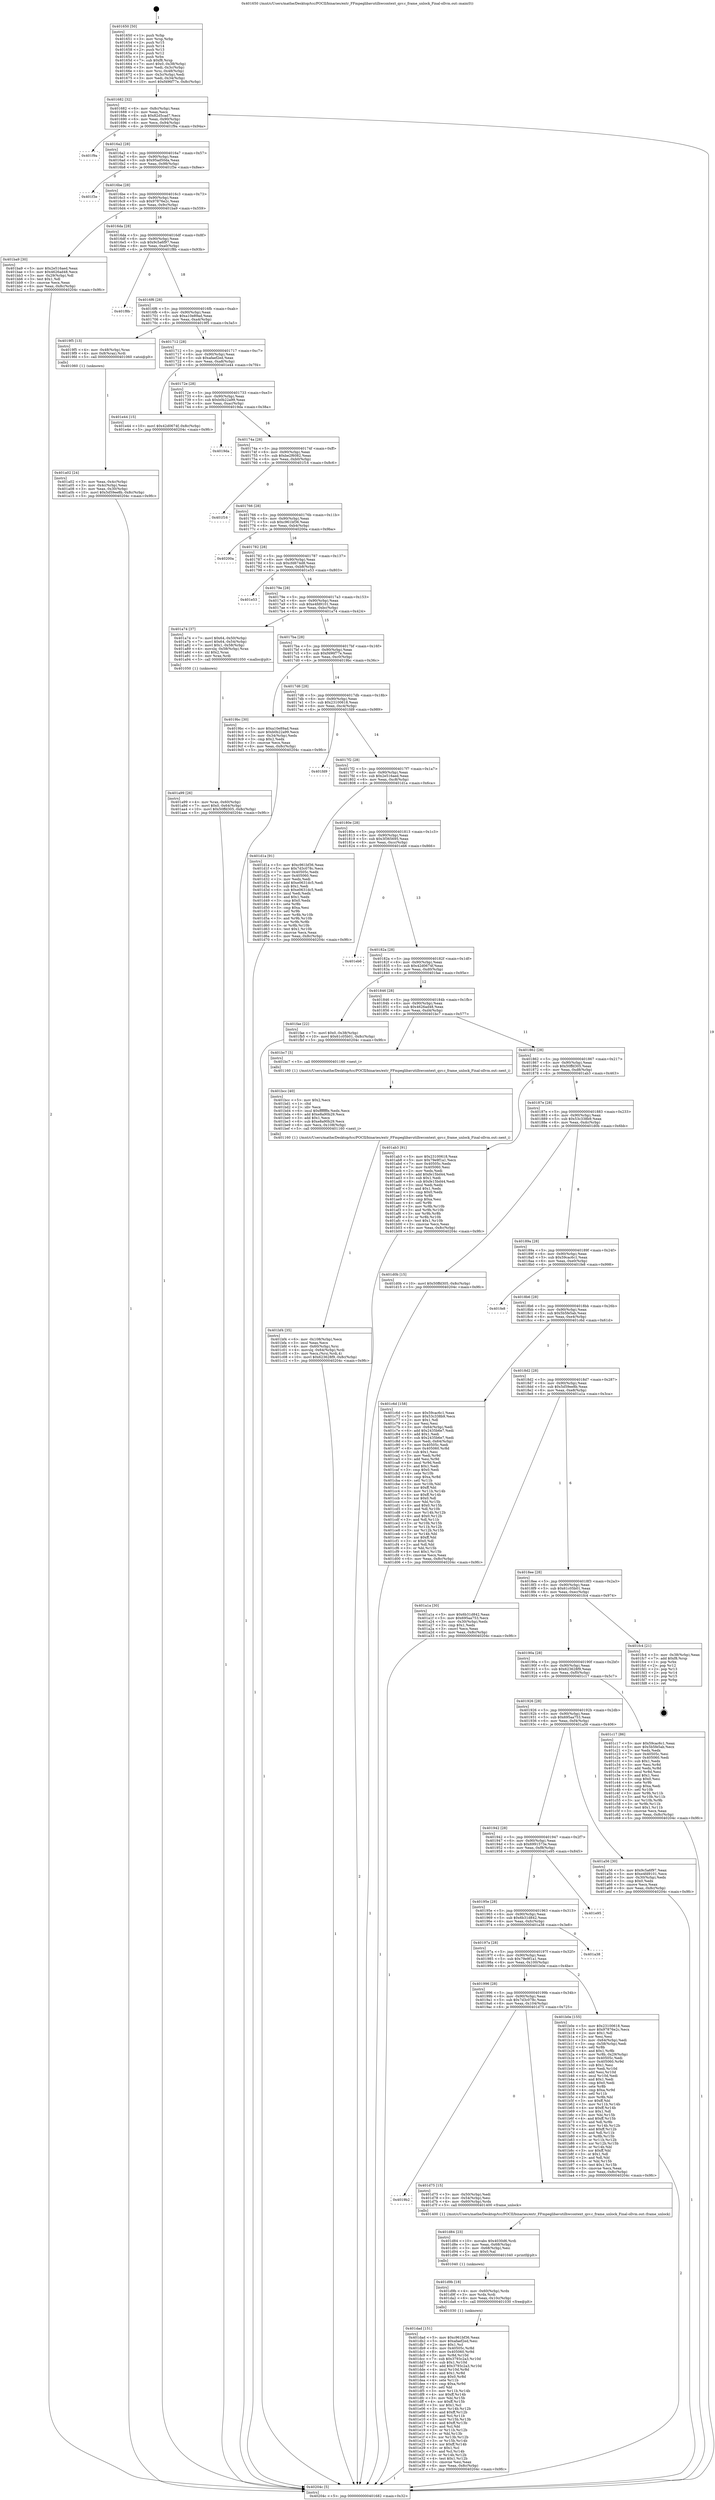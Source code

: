 digraph "0x401650" {
  label = "0x401650 (/mnt/c/Users/mathe/Desktop/tcc/POCII/binaries/extr_FFmpeglibavutilhwcontext_qsv.c_frame_unlock_Final-ollvm.out::main(0))"
  labelloc = "t"
  node[shape=record]

  Entry [label="",width=0.3,height=0.3,shape=circle,fillcolor=black,style=filled]
  "0x401682" [label="{
     0x401682 [32]\l
     | [instrs]\l
     &nbsp;&nbsp;0x401682 \<+6\>: mov -0x8c(%rbp),%eax\l
     &nbsp;&nbsp;0x401688 \<+2\>: mov %eax,%ecx\l
     &nbsp;&nbsp;0x40168a \<+6\>: sub $0x82d5cad7,%ecx\l
     &nbsp;&nbsp;0x401690 \<+6\>: mov %eax,-0x90(%rbp)\l
     &nbsp;&nbsp;0x401696 \<+6\>: mov %ecx,-0x94(%rbp)\l
     &nbsp;&nbsp;0x40169c \<+6\>: je 0000000000401f9a \<main+0x94a\>\l
  }"]
  "0x401f9a" [label="{
     0x401f9a\l
  }", style=dashed]
  "0x4016a2" [label="{
     0x4016a2 [28]\l
     | [instrs]\l
     &nbsp;&nbsp;0x4016a2 \<+5\>: jmp 00000000004016a7 \<main+0x57\>\l
     &nbsp;&nbsp;0x4016a7 \<+6\>: mov -0x90(%rbp),%eax\l
     &nbsp;&nbsp;0x4016ad \<+5\>: sub $0x95ad50da,%eax\l
     &nbsp;&nbsp;0x4016b2 \<+6\>: mov %eax,-0x98(%rbp)\l
     &nbsp;&nbsp;0x4016b8 \<+6\>: je 0000000000401f3e \<main+0x8ee\>\l
  }"]
  Exit [label="",width=0.3,height=0.3,shape=circle,fillcolor=black,style=filled,peripheries=2]
  "0x401f3e" [label="{
     0x401f3e\l
  }", style=dashed]
  "0x4016be" [label="{
     0x4016be [28]\l
     | [instrs]\l
     &nbsp;&nbsp;0x4016be \<+5\>: jmp 00000000004016c3 \<main+0x73\>\l
     &nbsp;&nbsp;0x4016c3 \<+6\>: mov -0x90(%rbp),%eax\l
     &nbsp;&nbsp;0x4016c9 \<+5\>: sub $0x97876e2c,%eax\l
     &nbsp;&nbsp;0x4016ce \<+6\>: mov %eax,-0x9c(%rbp)\l
     &nbsp;&nbsp;0x4016d4 \<+6\>: je 0000000000401ba9 \<main+0x559\>\l
  }"]
  "0x401dad" [label="{
     0x401dad [151]\l
     | [instrs]\l
     &nbsp;&nbsp;0x401dad \<+5\>: mov $0xc961bf36,%eax\l
     &nbsp;&nbsp;0x401db2 \<+5\>: mov $0xafaef2ed,%esi\l
     &nbsp;&nbsp;0x401db7 \<+2\>: mov $0x1,%cl\l
     &nbsp;&nbsp;0x401db9 \<+8\>: mov 0x40505c,%r8d\l
     &nbsp;&nbsp;0x401dc1 \<+8\>: mov 0x405060,%r9d\l
     &nbsp;&nbsp;0x401dc9 \<+3\>: mov %r8d,%r10d\l
     &nbsp;&nbsp;0x401dcc \<+7\>: sub $0x3793c2a3,%r10d\l
     &nbsp;&nbsp;0x401dd3 \<+4\>: sub $0x1,%r10d\l
     &nbsp;&nbsp;0x401dd7 \<+7\>: add $0x3793c2a3,%r10d\l
     &nbsp;&nbsp;0x401dde \<+4\>: imul %r10d,%r8d\l
     &nbsp;&nbsp;0x401de2 \<+4\>: and $0x1,%r8d\l
     &nbsp;&nbsp;0x401de6 \<+4\>: cmp $0x0,%r8d\l
     &nbsp;&nbsp;0x401dea \<+4\>: sete %r11b\l
     &nbsp;&nbsp;0x401dee \<+4\>: cmp $0xa,%r9d\l
     &nbsp;&nbsp;0x401df2 \<+3\>: setl %bl\l
     &nbsp;&nbsp;0x401df5 \<+3\>: mov %r11b,%r14b\l
     &nbsp;&nbsp;0x401df8 \<+4\>: xor $0xff,%r14b\l
     &nbsp;&nbsp;0x401dfc \<+3\>: mov %bl,%r15b\l
     &nbsp;&nbsp;0x401dff \<+4\>: xor $0xff,%r15b\l
     &nbsp;&nbsp;0x401e03 \<+3\>: xor $0x1,%cl\l
     &nbsp;&nbsp;0x401e06 \<+3\>: mov %r14b,%r12b\l
     &nbsp;&nbsp;0x401e09 \<+4\>: and $0xff,%r12b\l
     &nbsp;&nbsp;0x401e0d \<+3\>: and %cl,%r11b\l
     &nbsp;&nbsp;0x401e10 \<+3\>: mov %r15b,%r13b\l
     &nbsp;&nbsp;0x401e13 \<+4\>: and $0xff,%r13b\l
     &nbsp;&nbsp;0x401e17 \<+2\>: and %cl,%bl\l
     &nbsp;&nbsp;0x401e19 \<+3\>: or %r11b,%r12b\l
     &nbsp;&nbsp;0x401e1c \<+3\>: or %bl,%r13b\l
     &nbsp;&nbsp;0x401e1f \<+3\>: xor %r13b,%r12b\l
     &nbsp;&nbsp;0x401e22 \<+3\>: or %r15b,%r14b\l
     &nbsp;&nbsp;0x401e25 \<+4\>: xor $0xff,%r14b\l
     &nbsp;&nbsp;0x401e29 \<+3\>: or $0x1,%cl\l
     &nbsp;&nbsp;0x401e2c \<+3\>: and %cl,%r14b\l
     &nbsp;&nbsp;0x401e2f \<+3\>: or %r14b,%r12b\l
     &nbsp;&nbsp;0x401e32 \<+4\>: test $0x1,%r12b\l
     &nbsp;&nbsp;0x401e36 \<+3\>: cmovne %esi,%eax\l
     &nbsp;&nbsp;0x401e39 \<+6\>: mov %eax,-0x8c(%rbp)\l
     &nbsp;&nbsp;0x401e3f \<+5\>: jmp 000000000040204c \<main+0x9fc\>\l
  }"]
  "0x401ba9" [label="{
     0x401ba9 [30]\l
     | [instrs]\l
     &nbsp;&nbsp;0x401ba9 \<+5\>: mov $0x2e516aed,%eax\l
     &nbsp;&nbsp;0x401bae \<+5\>: mov $0x4626ad48,%ecx\l
     &nbsp;&nbsp;0x401bb3 \<+3\>: mov -0x29(%rbp),%dl\l
     &nbsp;&nbsp;0x401bb6 \<+3\>: test $0x1,%dl\l
     &nbsp;&nbsp;0x401bb9 \<+3\>: cmovne %ecx,%eax\l
     &nbsp;&nbsp;0x401bbc \<+6\>: mov %eax,-0x8c(%rbp)\l
     &nbsp;&nbsp;0x401bc2 \<+5\>: jmp 000000000040204c \<main+0x9fc\>\l
  }"]
  "0x4016da" [label="{
     0x4016da [28]\l
     | [instrs]\l
     &nbsp;&nbsp;0x4016da \<+5\>: jmp 00000000004016df \<main+0x8f\>\l
     &nbsp;&nbsp;0x4016df \<+6\>: mov -0x90(%rbp),%eax\l
     &nbsp;&nbsp;0x4016e5 \<+5\>: sub $0x9c5a6f97,%eax\l
     &nbsp;&nbsp;0x4016ea \<+6\>: mov %eax,-0xa0(%rbp)\l
     &nbsp;&nbsp;0x4016f0 \<+6\>: je 0000000000401f8b \<main+0x93b\>\l
  }"]
  "0x401d9b" [label="{
     0x401d9b [18]\l
     | [instrs]\l
     &nbsp;&nbsp;0x401d9b \<+4\>: mov -0x60(%rbp),%rdx\l
     &nbsp;&nbsp;0x401d9f \<+3\>: mov %rdx,%rdi\l
     &nbsp;&nbsp;0x401da2 \<+6\>: mov %eax,-0x10c(%rbp)\l
     &nbsp;&nbsp;0x401da8 \<+5\>: call 0000000000401030 \<free@plt\>\l
     | [calls]\l
     &nbsp;&nbsp;0x401030 \{1\} (unknown)\l
  }"]
  "0x401f8b" [label="{
     0x401f8b\l
  }", style=dashed]
  "0x4016f6" [label="{
     0x4016f6 [28]\l
     | [instrs]\l
     &nbsp;&nbsp;0x4016f6 \<+5\>: jmp 00000000004016fb \<main+0xab\>\l
     &nbsp;&nbsp;0x4016fb \<+6\>: mov -0x90(%rbp),%eax\l
     &nbsp;&nbsp;0x401701 \<+5\>: sub $0xa10e89ad,%eax\l
     &nbsp;&nbsp;0x401706 \<+6\>: mov %eax,-0xa4(%rbp)\l
     &nbsp;&nbsp;0x40170c \<+6\>: je 00000000004019f5 \<main+0x3a5\>\l
  }"]
  "0x401d84" [label="{
     0x401d84 [23]\l
     | [instrs]\l
     &nbsp;&nbsp;0x401d84 \<+10\>: movabs $0x4030d6,%rdi\l
     &nbsp;&nbsp;0x401d8e \<+3\>: mov %eax,-0x68(%rbp)\l
     &nbsp;&nbsp;0x401d91 \<+3\>: mov -0x68(%rbp),%esi\l
     &nbsp;&nbsp;0x401d94 \<+2\>: mov $0x0,%al\l
     &nbsp;&nbsp;0x401d96 \<+5\>: call 0000000000401040 \<printf@plt\>\l
     | [calls]\l
     &nbsp;&nbsp;0x401040 \{1\} (unknown)\l
  }"]
  "0x4019f5" [label="{
     0x4019f5 [13]\l
     | [instrs]\l
     &nbsp;&nbsp;0x4019f5 \<+4\>: mov -0x48(%rbp),%rax\l
     &nbsp;&nbsp;0x4019f9 \<+4\>: mov 0x8(%rax),%rdi\l
     &nbsp;&nbsp;0x4019fd \<+5\>: call 0000000000401060 \<atoi@plt\>\l
     | [calls]\l
     &nbsp;&nbsp;0x401060 \{1\} (unknown)\l
  }"]
  "0x401712" [label="{
     0x401712 [28]\l
     | [instrs]\l
     &nbsp;&nbsp;0x401712 \<+5\>: jmp 0000000000401717 \<main+0xc7\>\l
     &nbsp;&nbsp;0x401717 \<+6\>: mov -0x90(%rbp),%eax\l
     &nbsp;&nbsp;0x40171d \<+5\>: sub $0xafaef2ed,%eax\l
     &nbsp;&nbsp;0x401722 \<+6\>: mov %eax,-0xa8(%rbp)\l
     &nbsp;&nbsp;0x401728 \<+6\>: je 0000000000401e44 \<main+0x7f4\>\l
  }"]
  "0x4019b2" [label="{
     0x4019b2\l
  }", style=dashed]
  "0x401e44" [label="{
     0x401e44 [15]\l
     | [instrs]\l
     &nbsp;&nbsp;0x401e44 \<+10\>: movl $0x42d0674f,-0x8c(%rbp)\l
     &nbsp;&nbsp;0x401e4e \<+5\>: jmp 000000000040204c \<main+0x9fc\>\l
  }"]
  "0x40172e" [label="{
     0x40172e [28]\l
     | [instrs]\l
     &nbsp;&nbsp;0x40172e \<+5\>: jmp 0000000000401733 \<main+0xe3\>\l
     &nbsp;&nbsp;0x401733 \<+6\>: mov -0x90(%rbp),%eax\l
     &nbsp;&nbsp;0x401739 \<+5\>: sub $0xb0b22a99,%eax\l
     &nbsp;&nbsp;0x40173e \<+6\>: mov %eax,-0xac(%rbp)\l
     &nbsp;&nbsp;0x401744 \<+6\>: je 00000000004019da \<main+0x38a\>\l
  }"]
  "0x401d75" [label="{
     0x401d75 [15]\l
     | [instrs]\l
     &nbsp;&nbsp;0x401d75 \<+3\>: mov -0x50(%rbp),%edi\l
     &nbsp;&nbsp;0x401d78 \<+3\>: mov -0x54(%rbp),%esi\l
     &nbsp;&nbsp;0x401d7b \<+4\>: mov -0x60(%rbp),%rdx\l
     &nbsp;&nbsp;0x401d7f \<+5\>: call 0000000000401400 \<frame_unlock\>\l
     | [calls]\l
     &nbsp;&nbsp;0x401400 \{1\} (/mnt/c/Users/mathe/Desktop/tcc/POCII/binaries/extr_FFmpeglibavutilhwcontext_qsv.c_frame_unlock_Final-ollvm.out::frame_unlock)\l
  }"]
  "0x4019da" [label="{
     0x4019da\l
  }", style=dashed]
  "0x40174a" [label="{
     0x40174a [28]\l
     | [instrs]\l
     &nbsp;&nbsp;0x40174a \<+5\>: jmp 000000000040174f \<main+0xff\>\l
     &nbsp;&nbsp;0x40174f \<+6\>: mov -0x90(%rbp),%eax\l
     &nbsp;&nbsp;0x401755 \<+5\>: sub $0xbe2f6082,%eax\l
     &nbsp;&nbsp;0x40175a \<+6\>: mov %eax,-0xb0(%rbp)\l
     &nbsp;&nbsp;0x401760 \<+6\>: je 0000000000401f16 \<main+0x8c6\>\l
  }"]
  "0x401bf4" [label="{
     0x401bf4 [35]\l
     | [instrs]\l
     &nbsp;&nbsp;0x401bf4 \<+6\>: mov -0x108(%rbp),%ecx\l
     &nbsp;&nbsp;0x401bfa \<+3\>: imul %eax,%ecx\l
     &nbsp;&nbsp;0x401bfd \<+4\>: mov -0x60(%rbp),%rsi\l
     &nbsp;&nbsp;0x401c01 \<+4\>: movslq -0x64(%rbp),%rdi\l
     &nbsp;&nbsp;0x401c05 \<+3\>: mov %ecx,(%rsi,%rdi,4)\l
     &nbsp;&nbsp;0x401c08 \<+10\>: movl $0x623628f9,-0x8c(%rbp)\l
     &nbsp;&nbsp;0x401c12 \<+5\>: jmp 000000000040204c \<main+0x9fc\>\l
  }"]
  "0x401f16" [label="{
     0x401f16\l
  }", style=dashed]
  "0x401766" [label="{
     0x401766 [28]\l
     | [instrs]\l
     &nbsp;&nbsp;0x401766 \<+5\>: jmp 000000000040176b \<main+0x11b\>\l
     &nbsp;&nbsp;0x40176b \<+6\>: mov -0x90(%rbp),%eax\l
     &nbsp;&nbsp;0x401771 \<+5\>: sub $0xc961bf36,%eax\l
     &nbsp;&nbsp;0x401776 \<+6\>: mov %eax,-0xb4(%rbp)\l
     &nbsp;&nbsp;0x40177c \<+6\>: je 000000000040200a \<main+0x9ba\>\l
  }"]
  "0x401bcc" [label="{
     0x401bcc [40]\l
     | [instrs]\l
     &nbsp;&nbsp;0x401bcc \<+5\>: mov $0x2,%ecx\l
     &nbsp;&nbsp;0x401bd1 \<+1\>: cltd\l
     &nbsp;&nbsp;0x401bd2 \<+2\>: idiv %ecx\l
     &nbsp;&nbsp;0x401bd4 \<+6\>: imul $0xfffffffe,%edx,%ecx\l
     &nbsp;&nbsp;0x401bda \<+6\>: add $0xe8a90b29,%ecx\l
     &nbsp;&nbsp;0x401be0 \<+3\>: add $0x1,%ecx\l
     &nbsp;&nbsp;0x401be3 \<+6\>: sub $0xe8a90b29,%ecx\l
     &nbsp;&nbsp;0x401be9 \<+6\>: mov %ecx,-0x108(%rbp)\l
     &nbsp;&nbsp;0x401bef \<+5\>: call 0000000000401160 \<next_i\>\l
     | [calls]\l
     &nbsp;&nbsp;0x401160 \{1\} (/mnt/c/Users/mathe/Desktop/tcc/POCII/binaries/extr_FFmpeglibavutilhwcontext_qsv.c_frame_unlock_Final-ollvm.out::next_i)\l
  }"]
  "0x40200a" [label="{
     0x40200a\l
  }", style=dashed]
  "0x401782" [label="{
     0x401782 [28]\l
     | [instrs]\l
     &nbsp;&nbsp;0x401782 \<+5\>: jmp 0000000000401787 \<main+0x137\>\l
     &nbsp;&nbsp;0x401787 \<+6\>: mov -0x90(%rbp),%eax\l
     &nbsp;&nbsp;0x40178d \<+5\>: sub $0xcfd674d8,%eax\l
     &nbsp;&nbsp;0x401792 \<+6\>: mov %eax,-0xb8(%rbp)\l
     &nbsp;&nbsp;0x401798 \<+6\>: je 0000000000401e53 \<main+0x803\>\l
  }"]
  "0x401996" [label="{
     0x401996 [28]\l
     | [instrs]\l
     &nbsp;&nbsp;0x401996 \<+5\>: jmp 000000000040199b \<main+0x34b\>\l
     &nbsp;&nbsp;0x40199b \<+6\>: mov -0x90(%rbp),%eax\l
     &nbsp;&nbsp;0x4019a1 \<+5\>: sub $0x7d3c078c,%eax\l
     &nbsp;&nbsp;0x4019a6 \<+6\>: mov %eax,-0x104(%rbp)\l
     &nbsp;&nbsp;0x4019ac \<+6\>: je 0000000000401d75 \<main+0x725\>\l
  }"]
  "0x401e53" [label="{
     0x401e53\l
  }", style=dashed]
  "0x40179e" [label="{
     0x40179e [28]\l
     | [instrs]\l
     &nbsp;&nbsp;0x40179e \<+5\>: jmp 00000000004017a3 \<main+0x153\>\l
     &nbsp;&nbsp;0x4017a3 \<+6\>: mov -0x90(%rbp),%eax\l
     &nbsp;&nbsp;0x4017a9 \<+5\>: sub $0xe4fd9101,%eax\l
     &nbsp;&nbsp;0x4017ae \<+6\>: mov %eax,-0xbc(%rbp)\l
     &nbsp;&nbsp;0x4017b4 \<+6\>: je 0000000000401a74 \<main+0x424\>\l
  }"]
  "0x401b0e" [label="{
     0x401b0e [155]\l
     | [instrs]\l
     &nbsp;&nbsp;0x401b0e \<+5\>: mov $0x23100618,%eax\l
     &nbsp;&nbsp;0x401b13 \<+5\>: mov $0x97876e2c,%ecx\l
     &nbsp;&nbsp;0x401b18 \<+2\>: mov $0x1,%dl\l
     &nbsp;&nbsp;0x401b1a \<+2\>: xor %esi,%esi\l
     &nbsp;&nbsp;0x401b1c \<+3\>: mov -0x64(%rbp),%edi\l
     &nbsp;&nbsp;0x401b1f \<+3\>: cmp -0x58(%rbp),%edi\l
     &nbsp;&nbsp;0x401b22 \<+4\>: setl %r8b\l
     &nbsp;&nbsp;0x401b26 \<+4\>: and $0x1,%r8b\l
     &nbsp;&nbsp;0x401b2a \<+4\>: mov %r8b,-0x29(%rbp)\l
     &nbsp;&nbsp;0x401b2e \<+7\>: mov 0x40505c,%edi\l
     &nbsp;&nbsp;0x401b35 \<+8\>: mov 0x405060,%r9d\l
     &nbsp;&nbsp;0x401b3d \<+3\>: sub $0x1,%esi\l
     &nbsp;&nbsp;0x401b40 \<+3\>: mov %edi,%r10d\l
     &nbsp;&nbsp;0x401b43 \<+3\>: add %esi,%r10d\l
     &nbsp;&nbsp;0x401b46 \<+4\>: imul %r10d,%edi\l
     &nbsp;&nbsp;0x401b4a \<+3\>: and $0x1,%edi\l
     &nbsp;&nbsp;0x401b4d \<+3\>: cmp $0x0,%edi\l
     &nbsp;&nbsp;0x401b50 \<+4\>: sete %r8b\l
     &nbsp;&nbsp;0x401b54 \<+4\>: cmp $0xa,%r9d\l
     &nbsp;&nbsp;0x401b58 \<+4\>: setl %r11b\l
     &nbsp;&nbsp;0x401b5c \<+3\>: mov %r8b,%bl\l
     &nbsp;&nbsp;0x401b5f \<+3\>: xor $0xff,%bl\l
     &nbsp;&nbsp;0x401b62 \<+3\>: mov %r11b,%r14b\l
     &nbsp;&nbsp;0x401b65 \<+4\>: xor $0xff,%r14b\l
     &nbsp;&nbsp;0x401b69 \<+3\>: xor $0x1,%dl\l
     &nbsp;&nbsp;0x401b6c \<+3\>: mov %bl,%r15b\l
     &nbsp;&nbsp;0x401b6f \<+4\>: and $0xff,%r15b\l
     &nbsp;&nbsp;0x401b73 \<+3\>: and %dl,%r8b\l
     &nbsp;&nbsp;0x401b76 \<+3\>: mov %r14b,%r12b\l
     &nbsp;&nbsp;0x401b79 \<+4\>: and $0xff,%r12b\l
     &nbsp;&nbsp;0x401b7d \<+3\>: and %dl,%r11b\l
     &nbsp;&nbsp;0x401b80 \<+3\>: or %r8b,%r15b\l
     &nbsp;&nbsp;0x401b83 \<+3\>: or %r11b,%r12b\l
     &nbsp;&nbsp;0x401b86 \<+3\>: xor %r12b,%r15b\l
     &nbsp;&nbsp;0x401b89 \<+3\>: or %r14b,%bl\l
     &nbsp;&nbsp;0x401b8c \<+3\>: xor $0xff,%bl\l
     &nbsp;&nbsp;0x401b8f \<+3\>: or $0x1,%dl\l
     &nbsp;&nbsp;0x401b92 \<+2\>: and %dl,%bl\l
     &nbsp;&nbsp;0x401b94 \<+3\>: or %bl,%r15b\l
     &nbsp;&nbsp;0x401b97 \<+4\>: test $0x1,%r15b\l
     &nbsp;&nbsp;0x401b9b \<+3\>: cmovne %ecx,%eax\l
     &nbsp;&nbsp;0x401b9e \<+6\>: mov %eax,-0x8c(%rbp)\l
     &nbsp;&nbsp;0x401ba4 \<+5\>: jmp 000000000040204c \<main+0x9fc\>\l
  }"]
  "0x401a74" [label="{
     0x401a74 [37]\l
     | [instrs]\l
     &nbsp;&nbsp;0x401a74 \<+7\>: movl $0x64,-0x50(%rbp)\l
     &nbsp;&nbsp;0x401a7b \<+7\>: movl $0x64,-0x54(%rbp)\l
     &nbsp;&nbsp;0x401a82 \<+7\>: movl $0x1,-0x58(%rbp)\l
     &nbsp;&nbsp;0x401a89 \<+4\>: movslq -0x58(%rbp),%rax\l
     &nbsp;&nbsp;0x401a8d \<+4\>: shl $0x2,%rax\l
     &nbsp;&nbsp;0x401a91 \<+3\>: mov %rax,%rdi\l
     &nbsp;&nbsp;0x401a94 \<+5\>: call 0000000000401050 \<malloc@plt\>\l
     | [calls]\l
     &nbsp;&nbsp;0x401050 \{1\} (unknown)\l
  }"]
  "0x4017ba" [label="{
     0x4017ba [28]\l
     | [instrs]\l
     &nbsp;&nbsp;0x4017ba \<+5\>: jmp 00000000004017bf \<main+0x16f\>\l
     &nbsp;&nbsp;0x4017bf \<+6\>: mov -0x90(%rbp),%eax\l
     &nbsp;&nbsp;0x4017c5 \<+5\>: sub $0xf496f77e,%eax\l
     &nbsp;&nbsp;0x4017ca \<+6\>: mov %eax,-0xc0(%rbp)\l
     &nbsp;&nbsp;0x4017d0 \<+6\>: je 00000000004019bc \<main+0x36c\>\l
  }"]
  "0x40197a" [label="{
     0x40197a [28]\l
     | [instrs]\l
     &nbsp;&nbsp;0x40197a \<+5\>: jmp 000000000040197f \<main+0x32f\>\l
     &nbsp;&nbsp;0x40197f \<+6\>: mov -0x90(%rbp),%eax\l
     &nbsp;&nbsp;0x401985 \<+5\>: sub $0x79e9f1a1,%eax\l
     &nbsp;&nbsp;0x40198a \<+6\>: mov %eax,-0x100(%rbp)\l
     &nbsp;&nbsp;0x401990 \<+6\>: je 0000000000401b0e \<main+0x4be\>\l
  }"]
  "0x4019bc" [label="{
     0x4019bc [30]\l
     | [instrs]\l
     &nbsp;&nbsp;0x4019bc \<+5\>: mov $0xa10e89ad,%eax\l
     &nbsp;&nbsp;0x4019c1 \<+5\>: mov $0xb0b22a99,%ecx\l
     &nbsp;&nbsp;0x4019c6 \<+3\>: mov -0x34(%rbp),%edx\l
     &nbsp;&nbsp;0x4019c9 \<+3\>: cmp $0x2,%edx\l
     &nbsp;&nbsp;0x4019cc \<+3\>: cmovne %ecx,%eax\l
     &nbsp;&nbsp;0x4019cf \<+6\>: mov %eax,-0x8c(%rbp)\l
     &nbsp;&nbsp;0x4019d5 \<+5\>: jmp 000000000040204c \<main+0x9fc\>\l
  }"]
  "0x4017d6" [label="{
     0x4017d6 [28]\l
     | [instrs]\l
     &nbsp;&nbsp;0x4017d6 \<+5\>: jmp 00000000004017db \<main+0x18b\>\l
     &nbsp;&nbsp;0x4017db \<+6\>: mov -0x90(%rbp),%eax\l
     &nbsp;&nbsp;0x4017e1 \<+5\>: sub $0x23100618,%eax\l
     &nbsp;&nbsp;0x4017e6 \<+6\>: mov %eax,-0xc4(%rbp)\l
     &nbsp;&nbsp;0x4017ec \<+6\>: je 0000000000401fd9 \<main+0x989\>\l
  }"]
  "0x40204c" [label="{
     0x40204c [5]\l
     | [instrs]\l
     &nbsp;&nbsp;0x40204c \<+5\>: jmp 0000000000401682 \<main+0x32\>\l
  }"]
  "0x401650" [label="{
     0x401650 [50]\l
     | [instrs]\l
     &nbsp;&nbsp;0x401650 \<+1\>: push %rbp\l
     &nbsp;&nbsp;0x401651 \<+3\>: mov %rsp,%rbp\l
     &nbsp;&nbsp;0x401654 \<+2\>: push %r15\l
     &nbsp;&nbsp;0x401656 \<+2\>: push %r14\l
     &nbsp;&nbsp;0x401658 \<+2\>: push %r13\l
     &nbsp;&nbsp;0x40165a \<+2\>: push %r12\l
     &nbsp;&nbsp;0x40165c \<+1\>: push %rbx\l
     &nbsp;&nbsp;0x40165d \<+7\>: sub $0xf8,%rsp\l
     &nbsp;&nbsp;0x401664 \<+7\>: movl $0x0,-0x38(%rbp)\l
     &nbsp;&nbsp;0x40166b \<+3\>: mov %edi,-0x3c(%rbp)\l
     &nbsp;&nbsp;0x40166e \<+4\>: mov %rsi,-0x48(%rbp)\l
     &nbsp;&nbsp;0x401672 \<+3\>: mov -0x3c(%rbp),%edi\l
     &nbsp;&nbsp;0x401675 \<+3\>: mov %edi,-0x34(%rbp)\l
     &nbsp;&nbsp;0x401678 \<+10\>: movl $0xf496f77e,-0x8c(%rbp)\l
  }"]
  "0x401a02" [label="{
     0x401a02 [24]\l
     | [instrs]\l
     &nbsp;&nbsp;0x401a02 \<+3\>: mov %eax,-0x4c(%rbp)\l
     &nbsp;&nbsp;0x401a05 \<+3\>: mov -0x4c(%rbp),%eax\l
     &nbsp;&nbsp;0x401a08 \<+3\>: mov %eax,-0x30(%rbp)\l
     &nbsp;&nbsp;0x401a0b \<+10\>: movl $0x5d59ee8b,-0x8c(%rbp)\l
     &nbsp;&nbsp;0x401a15 \<+5\>: jmp 000000000040204c \<main+0x9fc\>\l
  }"]
  "0x401a38" [label="{
     0x401a38\l
  }", style=dashed]
  "0x401fd9" [label="{
     0x401fd9\l
  }", style=dashed]
  "0x4017f2" [label="{
     0x4017f2 [28]\l
     | [instrs]\l
     &nbsp;&nbsp;0x4017f2 \<+5\>: jmp 00000000004017f7 \<main+0x1a7\>\l
     &nbsp;&nbsp;0x4017f7 \<+6\>: mov -0x90(%rbp),%eax\l
     &nbsp;&nbsp;0x4017fd \<+5\>: sub $0x2e516aed,%eax\l
     &nbsp;&nbsp;0x401802 \<+6\>: mov %eax,-0xc8(%rbp)\l
     &nbsp;&nbsp;0x401808 \<+6\>: je 0000000000401d1a \<main+0x6ca\>\l
  }"]
  "0x40195e" [label="{
     0x40195e [28]\l
     | [instrs]\l
     &nbsp;&nbsp;0x40195e \<+5\>: jmp 0000000000401963 \<main+0x313\>\l
     &nbsp;&nbsp;0x401963 \<+6\>: mov -0x90(%rbp),%eax\l
     &nbsp;&nbsp;0x401969 \<+5\>: sub $0x6b31d842,%eax\l
     &nbsp;&nbsp;0x40196e \<+6\>: mov %eax,-0xfc(%rbp)\l
     &nbsp;&nbsp;0x401974 \<+6\>: je 0000000000401a38 \<main+0x3e8\>\l
  }"]
  "0x401d1a" [label="{
     0x401d1a [91]\l
     | [instrs]\l
     &nbsp;&nbsp;0x401d1a \<+5\>: mov $0xc961bf36,%eax\l
     &nbsp;&nbsp;0x401d1f \<+5\>: mov $0x7d3c078c,%ecx\l
     &nbsp;&nbsp;0x401d24 \<+7\>: mov 0x40505c,%edx\l
     &nbsp;&nbsp;0x401d2b \<+7\>: mov 0x405060,%esi\l
     &nbsp;&nbsp;0x401d32 \<+2\>: mov %edx,%edi\l
     &nbsp;&nbsp;0x401d34 \<+6\>: add $0xe0631dc5,%edi\l
     &nbsp;&nbsp;0x401d3a \<+3\>: sub $0x1,%edi\l
     &nbsp;&nbsp;0x401d3d \<+6\>: sub $0xe0631dc5,%edi\l
     &nbsp;&nbsp;0x401d43 \<+3\>: imul %edi,%edx\l
     &nbsp;&nbsp;0x401d46 \<+3\>: and $0x1,%edx\l
     &nbsp;&nbsp;0x401d49 \<+3\>: cmp $0x0,%edx\l
     &nbsp;&nbsp;0x401d4c \<+4\>: sete %r8b\l
     &nbsp;&nbsp;0x401d50 \<+3\>: cmp $0xa,%esi\l
     &nbsp;&nbsp;0x401d53 \<+4\>: setl %r9b\l
     &nbsp;&nbsp;0x401d57 \<+3\>: mov %r8b,%r10b\l
     &nbsp;&nbsp;0x401d5a \<+3\>: and %r9b,%r10b\l
     &nbsp;&nbsp;0x401d5d \<+3\>: xor %r9b,%r8b\l
     &nbsp;&nbsp;0x401d60 \<+3\>: or %r8b,%r10b\l
     &nbsp;&nbsp;0x401d63 \<+4\>: test $0x1,%r10b\l
     &nbsp;&nbsp;0x401d67 \<+3\>: cmovne %ecx,%eax\l
     &nbsp;&nbsp;0x401d6a \<+6\>: mov %eax,-0x8c(%rbp)\l
     &nbsp;&nbsp;0x401d70 \<+5\>: jmp 000000000040204c \<main+0x9fc\>\l
  }"]
  "0x40180e" [label="{
     0x40180e [28]\l
     | [instrs]\l
     &nbsp;&nbsp;0x40180e \<+5\>: jmp 0000000000401813 \<main+0x1c3\>\l
     &nbsp;&nbsp;0x401813 \<+6\>: mov -0x90(%rbp),%eax\l
     &nbsp;&nbsp;0x401819 \<+5\>: sub $0x3f365695,%eax\l
     &nbsp;&nbsp;0x40181e \<+6\>: mov %eax,-0xcc(%rbp)\l
     &nbsp;&nbsp;0x401824 \<+6\>: je 0000000000401eb6 \<main+0x866\>\l
  }"]
  "0x401e95" [label="{
     0x401e95\l
  }", style=dashed]
  "0x401eb6" [label="{
     0x401eb6\l
  }", style=dashed]
  "0x40182a" [label="{
     0x40182a [28]\l
     | [instrs]\l
     &nbsp;&nbsp;0x40182a \<+5\>: jmp 000000000040182f \<main+0x1df\>\l
     &nbsp;&nbsp;0x40182f \<+6\>: mov -0x90(%rbp),%eax\l
     &nbsp;&nbsp;0x401835 \<+5\>: sub $0x42d0674f,%eax\l
     &nbsp;&nbsp;0x40183a \<+6\>: mov %eax,-0xd0(%rbp)\l
     &nbsp;&nbsp;0x401840 \<+6\>: je 0000000000401fae \<main+0x95e\>\l
  }"]
  "0x401a99" [label="{
     0x401a99 [26]\l
     | [instrs]\l
     &nbsp;&nbsp;0x401a99 \<+4\>: mov %rax,-0x60(%rbp)\l
     &nbsp;&nbsp;0x401a9d \<+7\>: movl $0x0,-0x64(%rbp)\l
     &nbsp;&nbsp;0x401aa4 \<+10\>: movl $0x50ffd305,-0x8c(%rbp)\l
     &nbsp;&nbsp;0x401aae \<+5\>: jmp 000000000040204c \<main+0x9fc\>\l
  }"]
  "0x401fae" [label="{
     0x401fae [22]\l
     | [instrs]\l
     &nbsp;&nbsp;0x401fae \<+7\>: movl $0x0,-0x38(%rbp)\l
     &nbsp;&nbsp;0x401fb5 \<+10\>: movl $0x61c05b01,-0x8c(%rbp)\l
     &nbsp;&nbsp;0x401fbf \<+5\>: jmp 000000000040204c \<main+0x9fc\>\l
  }"]
  "0x401846" [label="{
     0x401846 [28]\l
     | [instrs]\l
     &nbsp;&nbsp;0x401846 \<+5\>: jmp 000000000040184b \<main+0x1fb\>\l
     &nbsp;&nbsp;0x40184b \<+6\>: mov -0x90(%rbp),%eax\l
     &nbsp;&nbsp;0x401851 \<+5\>: sub $0x4626ad48,%eax\l
     &nbsp;&nbsp;0x401856 \<+6\>: mov %eax,-0xd4(%rbp)\l
     &nbsp;&nbsp;0x40185c \<+6\>: je 0000000000401bc7 \<main+0x577\>\l
  }"]
  "0x401942" [label="{
     0x401942 [28]\l
     | [instrs]\l
     &nbsp;&nbsp;0x401942 \<+5\>: jmp 0000000000401947 \<main+0x2f7\>\l
     &nbsp;&nbsp;0x401947 \<+6\>: mov -0x90(%rbp),%eax\l
     &nbsp;&nbsp;0x40194d \<+5\>: sub $0x6991573e,%eax\l
     &nbsp;&nbsp;0x401952 \<+6\>: mov %eax,-0xf8(%rbp)\l
     &nbsp;&nbsp;0x401958 \<+6\>: je 0000000000401e95 \<main+0x845\>\l
  }"]
  "0x401bc7" [label="{
     0x401bc7 [5]\l
     | [instrs]\l
     &nbsp;&nbsp;0x401bc7 \<+5\>: call 0000000000401160 \<next_i\>\l
     | [calls]\l
     &nbsp;&nbsp;0x401160 \{1\} (/mnt/c/Users/mathe/Desktop/tcc/POCII/binaries/extr_FFmpeglibavutilhwcontext_qsv.c_frame_unlock_Final-ollvm.out::next_i)\l
  }"]
  "0x401862" [label="{
     0x401862 [28]\l
     | [instrs]\l
     &nbsp;&nbsp;0x401862 \<+5\>: jmp 0000000000401867 \<main+0x217\>\l
     &nbsp;&nbsp;0x401867 \<+6\>: mov -0x90(%rbp),%eax\l
     &nbsp;&nbsp;0x40186d \<+5\>: sub $0x50ffd305,%eax\l
     &nbsp;&nbsp;0x401872 \<+6\>: mov %eax,-0xd8(%rbp)\l
     &nbsp;&nbsp;0x401878 \<+6\>: je 0000000000401ab3 \<main+0x463\>\l
  }"]
  "0x401a56" [label="{
     0x401a56 [30]\l
     | [instrs]\l
     &nbsp;&nbsp;0x401a56 \<+5\>: mov $0x9c5a6f97,%eax\l
     &nbsp;&nbsp;0x401a5b \<+5\>: mov $0xe4fd9101,%ecx\l
     &nbsp;&nbsp;0x401a60 \<+3\>: mov -0x30(%rbp),%edx\l
     &nbsp;&nbsp;0x401a63 \<+3\>: cmp $0x0,%edx\l
     &nbsp;&nbsp;0x401a66 \<+3\>: cmove %ecx,%eax\l
     &nbsp;&nbsp;0x401a69 \<+6\>: mov %eax,-0x8c(%rbp)\l
     &nbsp;&nbsp;0x401a6f \<+5\>: jmp 000000000040204c \<main+0x9fc\>\l
  }"]
  "0x401ab3" [label="{
     0x401ab3 [91]\l
     | [instrs]\l
     &nbsp;&nbsp;0x401ab3 \<+5\>: mov $0x23100618,%eax\l
     &nbsp;&nbsp;0x401ab8 \<+5\>: mov $0x79e9f1a1,%ecx\l
     &nbsp;&nbsp;0x401abd \<+7\>: mov 0x40505c,%edx\l
     &nbsp;&nbsp;0x401ac4 \<+7\>: mov 0x405060,%esi\l
     &nbsp;&nbsp;0x401acb \<+2\>: mov %edx,%edi\l
     &nbsp;&nbsp;0x401acd \<+6\>: add $0xfe15bd44,%edi\l
     &nbsp;&nbsp;0x401ad3 \<+3\>: sub $0x1,%edi\l
     &nbsp;&nbsp;0x401ad6 \<+6\>: sub $0xfe15bd44,%edi\l
     &nbsp;&nbsp;0x401adc \<+3\>: imul %edi,%edx\l
     &nbsp;&nbsp;0x401adf \<+3\>: and $0x1,%edx\l
     &nbsp;&nbsp;0x401ae2 \<+3\>: cmp $0x0,%edx\l
     &nbsp;&nbsp;0x401ae5 \<+4\>: sete %r8b\l
     &nbsp;&nbsp;0x401ae9 \<+3\>: cmp $0xa,%esi\l
     &nbsp;&nbsp;0x401aec \<+4\>: setl %r9b\l
     &nbsp;&nbsp;0x401af0 \<+3\>: mov %r8b,%r10b\l
     &nbsp;&nbsp;0x401af3 \<+3\>: and %r9b,%r10b\l
     &nbsp;&nbsp;0x401af6 \<+3\>: xor %r9b,%r8b\l
     &nbsp;&nbsp;0x401af9 \<+3\>: or %r8b,%r10b\l
     &nbsp;&nbsp;0x401afc \<+4\>: test $0x1,%r10b\l
     &nbsp;&nbsp;0x401b00 \<+3\>: cmovne %ecx,%eax\l
     &nbsp;&nbsp;0x401b03 \<+6\>: mov %eax,-0x8c(%rbp)\l
     &nbsp;&nbsp;0x401b09 \<+5\>: jmp 000000000040204c \<main+0x9fc\>\l
  }"]
  "0x40187e" [label="{
     0x40187e [28]\l
     | [instrs]\l
     &nbsp;&nbsp;0x40187e \<+5\>: jmp 0000000000401883 \<main+0x233\>\l
     &nbsp;&nbsp;0x401883 \<+6\>: mov -0x90(%rbp),%eax\l
     &nbsp;&nbsp;0x401889 \<+5\>: sub $0x53c338b9,%eax\l
     &nbsp;&nbsp;0x40188e \<+6\>: mov %eax,-0xdc(%rbp)\l
     &nbsp;&nbsp;0x401894 \<+6\>: je 0000000000401d0b \<main+0x6bb\>\l
  }"]
  "0x401926" [label="{
     0x401926 [28]\l
     | [instrs]\l
     &nbsp;&nbsp;0x401926 \<+5\>: jmp 000000000040192b \<main+0x2db\>\l
     &nbsp;&nbsp;0x40192b \<+6\>: mov -0x90(%rbp),%eax\l
     &nbsp;&nbsp;0x401931 \<+5\>: sub $0x695aa753,%eax\l
     &nbsp;&nbsp;0x401936 \<+6\>: mov %eax,-0xf4(%rbp)\l
     &nbsp;&nbsp;0x40193c \<+6\>: je 0000000000401a56 \<main+0x406\>\l
  }"]
  "0x401d0b" [label="{
     0x401d0b [15]\l
     | [instrs]\l
     &nbsp;&nbsp;0x401d0b \<+10\>: movl $0x50ffd305,-0x8c(%rbp)\l
     &nbsp;&nbsp;0x401d15 \<+5\>: jmp 000000000040204c \<main+0x9fc\>\l
  }"]
  "0x40189a" [label="{
     0x40189a [28]\l
     | [instrs]\l
     &nbsp;&nbsp;0x40189a \<+5\>: jmp 000000000040189f \<main+0x24f\>\l
     &nbsp;&nbsp;0x40189f \<+6\>: mov -0x90(%rbp),%eax\l
     &nbsp;&nbsp;0x4018a5 \<+5\>: sub $0x59cac6c1,%eax\l
     &nbsp;&nbsp;0x4018aa \<+6\>: mov %eax,-0xe0(%rbp)\l
     &nbsp;&nbsp;0x4018b0 \<+6\>: je 0000000000401fe8 \<main+0x998\>\l
  }"]
  "0x401c17" [label="{
     0x401c17 [86]\l
     | [instrs]\l
     &nbsp;&nbsp;0x401c17 \<+5\>: mov $0x59cac6c1,%eax\l
     &nbsp;&nbsp;0x401c1c \<+5\>: mov $0x5b5fe5ab,%ecx\l
     &nbsp;&nbsp;0x401c21 \<+2\>: xor %edx,%edx\l
     &nbsp;&nbsp;0x401c23 \<+7\>: mov 0x40505c,%esi\l
     &nbsp;&nbsp;0x401c2a \<+7\>: mov 0x405060,%edi\l
     &nbsp;&nbsp;0x401c31 \<+3\>: sub $0x1,%edx\l
     &nbsp;&nbsp;0x401c34 \<+3\>: mov %esi,%r8d\l
     &nbsp;&nbsp;0x401c37 \<+3\>: add %edx,%r8d\l
     &nbsp;&nbsp;0x401c3a \<+4\>: imul %r8d,%esi\l
     &nbsp;&nbsp;0x401c3e \<+3\>: and $0x1,%esi\l
     &nbsp;&nbsp;0x401c41 \<+3\>: cmp $0x0,%esi\l
     &nbsp;&nbsp;0x401c44 \<+4\>: sete %r9b\l
     &nbsp;&nbsp;0x401c48 \<+3\>: cmp $0xa,%edi\l
     &nbsp;&nbsp;0x401c4b \<+4\>: setl %r10b\l
     &nbsp;&nbsp;0x401c4f \<+3\>: mov %r9b,%r11b\l
     &nbsp;&nbsp;0x401c52 \<+3\>: and %r10b,%r11b\l
     &nbsp;&nbsp;0x401c55 \<+3\>: xor %r10b,%r9b\l
     &nbsp;&nbsp;0x401c58 \<+3\>: or %r9b,%r11b\l
     &nbsp;&nbsp;0x401c5b \<+4\>: test $0x1,%r11b\l
     &nbsp;&nbsp;0x401c5f \<+3\>: cmovne %ecx,%eax\l
     &nbsp;&nbsp;0x401c62 \<+6\>: mov %eax,-0x8c(%rbp)\l
     &nbsp;&nbsp;0x401c68 \<+5\>: jmp 000000000040204c \<main+0x9fc\>\l
  }"]
  "0x401fe8" [label="{
     0x401fe8\l
  }", style=dashed]
  "0x4018b6" [label="{
     0x4018b6 [28]\l
     | [instrs]\l
     &nbsp;&nbsp;0x4018b6 \<+5\>: jmp 00000000004018bb \<main+0x26b\>\l
     &nbsp;&nbsp;0x4018bb \<+6\>: mov -0x90(%rbp),%eax\l
     &nbsp;&nbsp;0x4018c1 \<+5\>: sub $0x5b5fe5ab,%eax\l
     &nbsp;&nbsp;0x4018c6 \<+6\>: mov %eax,-0xe4(%rbp)\l
     &nbsp;&nbsp;0x4018cc \<+6\>: je 0000000000401c6d \<main+0x61d\>\l
  }"]
  "0x40190a" [label="{
     0x40190a [28]\l
     | [instrs]\l
     &nbsp;&nbsp;0x40190a \<+5\>: jmp 000000000040190f \<main+0x2bf\>\l
     &nbsp;&nbsp;0x40190f \<+6\>: mov -0x90(%rbp),%eax\l
     &nbsp;&nbsp;0x401915 \<+5\>: sub $0x623628f9,%eax\l
     &nbsp;&nbsp;0x40191a \<+6\>: mov %eax,-0xf0(%rbp)\l
     &nbsp;&nbsp;0x401920 \<+6\>: je 0000000000401c17 \<main+0x5c7\>\l
  }"]
  "0x401c6d" [label="{
     0x401c6d [158]\l
     | [instrs]\l
     &nbsp;&nbsp;0x401c6d \<+5\>: mov $0x59cac6c1,%eax\l
     &nbsp;&nbsp;0x401c72 \<+5\>: mov $0x53c338b9,%ecx\l
     &nbsp;&nbsp;0x401c77 \<+2\>: mov $0x1,%dl\l
     &nbsp;&nbsp;0x401c79 \<+2\>: xor %esi,%esi\l
     &nbsp;&nbsp;0x401c7b \<+3\>: mov -0x64(%rbp),%edi\l
     &nbsp;&nbsp;0x401c7e \<+6\>: add $0x2435b6e7,%edi\l
     &nbsp;&nbsp;0x401c84 \<+3\>: add $0x1,%edi\l
     &nbsp;&nbsp;0x401c87 \<+6\>: sub $0x2435b6e7,%edi\l
     &nbsp;&nbsp;0x401c8d \<+3\>: mov %edi,-0x64(%rbp)\l
     &nbsp;&nbsp;0x401c90 \<+7\>: mov 0x40505c,%edi\l
     &nbsp;&nbsp;0x401c97 \<+8\>: mov 0x405060,%r8d\l
     &nbsp;&nbsp;0x401c9f \<+3\>: sub $0x1,%esi\l
     &nbsp;&nbsp;0x401ca2 \<+3\>: mov %edi,%r9d\l
     &nbsp;&nbsp;0x401ca5 \<+3\>: add %esi,%r9d\l
     &nbsp;&nbsp;0x401ca8 \<+4\>: imul %r9d,%edi\l
     &nbsp;&nbsp;0x401cac \<+3\>: and $0x1,%edi\l
     &nbsp;&nbsp;0x401caf \<+3\>: cmp $0x0,%edi\l
     &nbsp;&nbsp;0x401cb2 \<+4\>: sete %r10b\l
     &nbsp;&nbsp;0x401cb6 \<+4\>: cmp $0xa,%r8d\l
     &nbsp;&nbsp;0x401cba \<+4\>: setl %r11b\l
     &nbsp;&nbsp;0x401cbe \<+3\>: mov %r10b,%bl\l
     &nbsp;&nbsp;0x401cc1 \<+3\>: xor $0xff,%bl\l
     &nbsp;&nbsp;0x401cc4 \<+3\>: mov %r11b,%r14b\l
     &nbsp;&nbsp;0x401cc7 \<+4\>: xor $0xff,%r14b\l
     &nbsp;&nbsp;0x401ccb \<+3\>: xor $0x0,%dl\l
     &nbsp;&nbsp;0x401cce \<+3\>: mov %bl,%r15b\l
     &nbsp;&nbsp;0x401cd1 \<+4\>: and $0x0,%r15b\l
     &nbsp;&nbsp;0x401cd5 \<+3\>: and %dl,%r10b\l
     &nbsp;&nbsp;0x401cd8 \<+3\>: mov %r14b,%r12b\l
     &nbsp;&nbsp;0x401cdb \<+4\>: and $0x0,%r12b\l
     &nbsp;&nbsp;0x401cdf \<+3\>: and %dl,%r11b\l
     &nbsp;&nbsp;0x401ce2 \<+3\>: or %r10b,%r15b\l
     &nbsp;&nbsp;0x401ce5 \<+3\>: or %r11b,%r12b\l
     &nbsp;&nbsp;0x401ce8 \<+3\>: xor %r12b,%r15b\l
     &nbsp;&nbsp;0x401ceb \<+3\>: or %r14b,%bl\l
     &nbsp;&nbsp;0x401cee \<+3\>: xor $0xff,%bl\l
     &nbsp;&nbsp;0x401cf1 \<+3\>: or $0x0,%dl\l
     &nbsp;&nbsp;0x401cf4 \<+2\>: and %dl,%bl\l
     &nbsp;&nbsp;0x401cf6 \<+3\>: or %bl,%r15b\l
     &nbsp;&nbsp;0x401cf9 \<+4\>: test $0x1,%r15b\l
     &nbsp;&nbsp;0x401cfd \<+3\>: cmovne %ecx,%eax\l
     &nbsp;&nbsp;0x401d00 \<+6\>: mov %eax,-0x8c(%rbp)\l
     &nbsp;&nbsp;0x401d06 \<+5\>: jmp 000000000040204c \<main+0x9fc\>\l
  }"]
  "0x4018d2" [label="{
     0x4018d2 [28]\l
     | [instrs]\l
     &nbsp;&nbsp;0x4018d2 \<+5\>: jmp 00000000004018d7 \<main+0x287\>\l
     &nbsp;&nbsp;0x4018d7 \<+6\>: mov -0x90(%rbp),%eax\l
     &nbsp;&nbsp;0x4018dd \<+5\>: sub $0x5d59ee8b,%eax\l
     &nbsp;&nbsp;0x4018e2 \<+6\>: mov %eax,-0xe8(%rbp)\l
     &nbsp;&nbsp;0x4018e8 \<+6\>: je 0000000000401a1a \<main+0x3ca\>\l
  }"]
  "0x401fc4" [label="{
     0x401fc4 [21]\l
     | [instrs]\l
     &nbsp;&nbsp;0x401fc4 \<+3\>: mov -0x38(%rbp),%eax\l
     &nbsp;&nbsp;0x401fc7 \<+7\>: add $0xf8,%rsp\l
     &nbsp;&nbsp;0x401fce \<+1\>: pop %rbx\l
     &nbsp;&nbsp;0x401fcf \<+2\>: pop %r12\l
     &nbsp;&nbsp;0x401fd1 \<+2\>: pop %r13\l
     &nbsp;&nbsp;0x401fd3 \<+2\>: pop %r14\l
     &nbsp;&nbsp;0x401fd5 \<+2\>: pop %r15\l
     &nbsp;&nbsp;0x401fd7 \<+1\>: pop %rbp\l
     &nbsp;&nbsp;0x401fd8 \<+1\>: ret\l
  }"]
  "0x401a1a" [label="{
     0x401a1a [30]\l
     | [instrs]\l
     &nbsp;&nbsp;0x401a1a \<+5\>: mov $0x6b31d842,%eax\l
     &nbsp;&nbsp;0x401a1f \<+5\>: mov $0x695aa753,%ecx\l
     &nbsp;&nbsp;0x401a24 \<+3\>: mov -0x30(%rbp),%edx\l
     &nbsp;&nbsp;0x401a27 \<+3\>: cmp $0x1,%edx\l
     &nbsp;&nbsp;0x401a2a \<+3\>: cmovl %ecx,%eax\l
     &nbsp;&nbsp;0x401a2d \<+6\>: mov %eax,-0x8c(%rbp)\l
     &nbsp;&nbsp;0x401a33 \<+5\>: jmp 000000000040204c \<main+0x9fc\>\l
  }"]
  "0x4018ee" [label="{
     0x4018ee [28]\l
     | [instrs]\l
     &nbsp;&nbsp;0x4018ee \<+5\>: jmp 00000000004018f3 \<main+0x2a3\>\l
     &nbsp;&nbsp;0x4018f3 \<+6\>: mov -0x90(%rbp),%eax\l
     &nbsp;&nbsp;0x4018f9 \<+5\>: sub $0x61c05b01,%eax\l
     &nbsp;&nbsp;0x4018fe \<+6\>: mov %eax,-0xec(%rbp)\l
     &nbsp;&nbsp;0x401904 \<+6\>: je 0000000000401fc4 \<main+0x974\>\l
  }"]
  Entry -> "0x401650" [label=" 1"]
  "0x401682" -> "0x401f9a" [label=" 0"]
  "0x401682" -> "0x4016a2" [label=" 20"]
  "0x401fc4" -> Exit [label=" 1"]
  "0x4016a2" -> "0x401f3e" [label=" 0"]
  "0x4016a2" -> "0x4016be" [label=" 20"]
  "0x401fae" -> "0x40204c" [label=" 1"]
  "0x4016be" -> "0x401ba9" [label=" 2"]
  "0x4016be" -> "0x4016da" [label=" 18"]
  "0x401e44" -> "0x40204c" [label=" 1"]
  "0x4016da" -> "0x401f8b" [label=" 0"]
  "0x4016da" -> "0x4016f6" [label=" 18"]
  "0x401dad" -> "0x40204c" [label=" 1"]
  "0x4016f6" -> "0x4019f5" [label=" 1"]
  "0x4016f6" -> "0x401712" [label=" 17"]
  "0x401d9b" -> "0x401dad" [label=" 1"]
  "0x401712" -> "0x401e44" [label=" 1"]
  "0x401712" -> "0x40172e" [label=" 16"]
  "0x401d84" -> "0x401d9b" [label=" 1"]
  "0x40172e" -> "0x4019da" [label=" 0"]
  "0x40172e" -> "0x40174a" [label=" 16"]
  "0x401d75" -> "0x401d84" [label=" 1"]
  "0x40174a" -> "0x401f16" [label=" 0"]
  "0x40174a" -> "0x401766" [label=" 16"]
  "0x401996" -> "0x401d75" [label=" 1"]
  "0x401766" -> "0x40200a" [label=" 0"]
  "0x401766" -> "0x401782" [label=" 16"]
  "0x401996" -> "0x4019b2" [label=" 0"]
  "0x401782" -> "0x401e53" [label=" 0"]
  "0x401782" -> "0x40179e" [label=" 16"]
  "0x401d1a" -> "0x40204c" [label=" 1"]
  "0x40179e" -> "0x401a74" [label=" 1"]
  "0x40179e" -> "0x4017ba" [label=" 15"]
  "0x401d0b" -> "0x40204c" [label=" 1"]
  "0x4017ba" -> "0x4019bc" [label=" 1"]
  "0x4017ba" -> "0x4017d6" [label=" 14"]
  "0x4019bc" -> "0x40204c" [label=" 1"]
  "0x401650" -> "0x401682" [label=" 1"]
  "0x40204c" -> "0x401682" [label=" 19"]
  "0x4019f5" -> "0x401a02" [label=" 1"]
  "0x401a02" -> "0x40204c" [label=" 1"]
  "0x401c17" -> "0x40204c" [label=" 1"]
  "0x4017d6" -> "0x401fd9" [label=" 0"]
  "0x4017d6" -> "0x4017f2" [label=" 14"]
  "0x401bf4" -> "0x40204c" [label=" 1"]
  "0x4017f2" -> "0x401d1a" [label=" 1"]
  "0x4017f2" -> "0x40180e" [label=" 13"]
  "0x401bc7" -> "0x401bcc" [label=" 1"]
  "0x40180e" -> "0x401eb6" [label=" 0"]
  "0x40180e" -> "0x40182a" [label=" 13"]
  "0x401ba9" -> "0x40204c" [label=" 2"]
  "0x40182a" -> "0x401fae" [label=" 1"]
  "0x40182a" -> "0x401846" [label=" 12"]
  "0x40197a" -> "0x401996" [label=" 1"]
  "0x401846" -> "0x401bc7" [label=" 1"]
  "0x401846" -> "0x401862" [label=" 11"]
  "0x40197a" -> "0x401b0e" [label=" 2"]
  "0x401862" -> "0x401ab3" [label=" 2"]
  "0x401862" -> "0x40187e" [label=" 9"]
  "0x401c6d" -> "0x40204c" [label=" 1"]
  "0x40187e" -> "0x401d0b" [label=" 1"]
  "0x40187e" -> "0x40189a" [label=" 8"]
  "0x40195e" -> "0x401a38" [label=" 0"]
  "0x40189a" -> "0x401fe8" [label=" 0"]
  "0x40189a" -> "0x4018b6" [label=" 8"]
  "0x401bcc" -> "0x401bf4" [label=" 1"]
  "0x4018b6" -> "0x401c6d" [label=" 1"]
  "0x4018b6" -> "0x4018d2" [label=" 7"]
  "0x401942" -> "0x401e95" [label=" 0"]
  "0x4018d2" -> "0x401a1a" [label=" 1"]
  "0x4018d2" -> "0x4018ee" [label=" 6"]
  "0x401a1a" -> "0x40204c" [label=" 1"]
  "0x401b0e" -> "0x40204c" [label=" 2"]
  "0x4018ee" -> "0x401fc4" [label=" 1"]
  "0x4018ee" -> "0x40190a" [label=" 5"]
  "0x401942" -> "0x40195e" [label=" 3"]
  "0x40190a" -> "0x401c17" [label=" 1"]
  "0x40190a" -> "0x401926" [label=" 4"]
  "0x40195e" -> "0x40197a" [label=" 3"]
  "0x401926" -> "0x401a56" [label=" 1"]
  "0x401926" -> "0x401942" [label=" 3"]
  "0x401a56" -> "0x40204c" [label=" 1"]
  "0x401a74" -> "0x401a99" [label=" 1"]
  "0x401a99" -> "0x40204c" [label=" 1"]
  "0x401ab3" -> "0x40204c" [label=" 2"]
}
